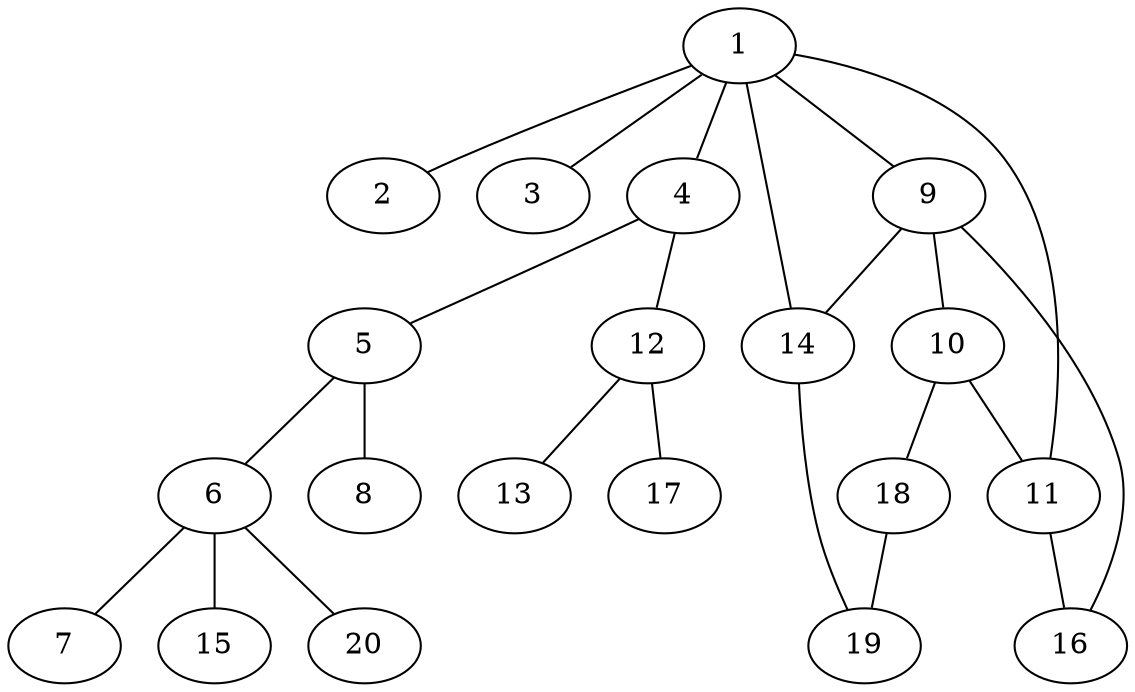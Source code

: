 graph graphname {1--2
1--3
1--4
1--9
1--11
1--14
4--5
4--12
5--6
5--8
6--7
6--15
6--20
9--10
9--14
9--16
10--11
10--18
11--16
12--13
12--17
14--19
18--19
}